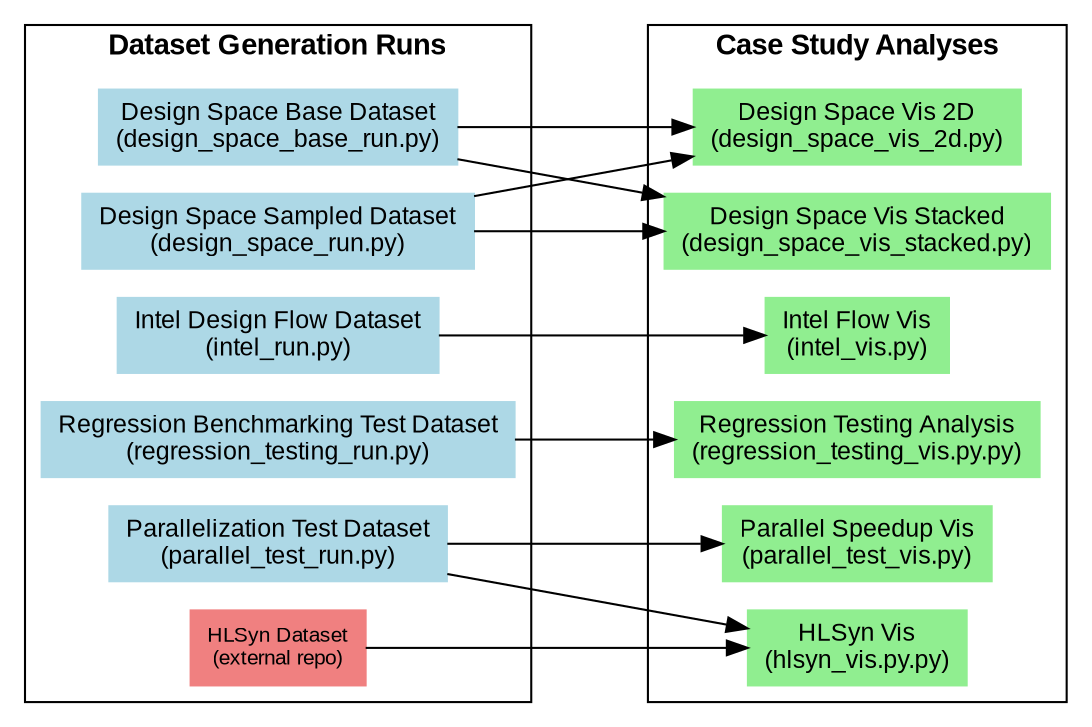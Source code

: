 digraph depends {
    rankdir=LR
    nodesep=0.2; // Increase the space between nodes
    ranksep=1; // Increase the space between ranks
    dpi=300; // Increase the resolution of the image

    // Global node style
    node [fontsize=12, fontname="Arial"];

    // Subgraph for "Dataset Runs"
    subgraph cluster_dataset_runs {
        label=<<b>Dataset Generation Runs</b>>;
        style=filled;
        color=black;
        fillcolor=white;
        fontsize=14;
        fontname="Arial Bold";
        node [style=filled, color=lightblue, shape=rect, fontsize=12, fontname="Arial"];
        
        "Design Space Base" [label="Design Space Base Dataset\n(design_space_base_run.py)"];
        "Design Space Sampled" [label="Design Space Sampled Dataset\n(design_space_run.py)"];
        "Intel Design Flow" [label="Intel Design Flow Dataset\n(intel_run.py)"];
        "Parallelization Test" [label="Parallelization Test Dataset\n(parallel_test_run.py)"];
        "Regression Benchmarking Test" [label="Regression Benchmarking Test Dataset\n(regression_testing_run.py)"];

        "hlsyn" [label="HLSyn Dataset\n(external repo)", style=filled, color=lightcoral, shape=rect, fontsize=10, fontname="Arial"];
    }

    // Subgraph for "Case Study Analysis"
    subgraph cluster_case_study {
        label=<<b>Case Study Analyses</b>>;
        style=filled;
        color=black;
        fillcolor=white;
        fontsize=14;
        fontname="Arial Bold";
        node [style=filled, color=lightgreen, shape=rect, fontsize=12, fontname="Arial"];
        
        "Design Space Vis 2D" [label="Design Space Vis 2D\n(design_space_vis_2d.py)"];
        "Design Space Vis Stacked" [label="Design Space Vis Stacked\n(design_space_vis_stacked.py)"];
        "Regression Testing Analysis" [label="Regression Testing Analysis\n(regression_testing_vis.py.py)"];
        "HLSyn Vis" [label="HLSyn Vis\n(hlsyn_vis.py.py)"];
        "Intel Flow Vis" [label="Intel Flow Vis\n(intel_vis.py)"];
        "Parallel Speedup Vis" [label="Parallel Speedup Vis\n(parallel_test_vis.py)"];
    }

    // Edges between nodes
    "Design Space Base" -> "Design Space Vis 2D";
    "Design Space Sampled" -> "Design Space Vis 2D";

    "Design Space Base" -> "Design Space Vis Stacked";
    "Design Space Sampled" -> "Design Space Vis Stacked";

    "Regression Benchmarking Test" -> "Regression Testing Analysis";

    "Parallelization Test" -> "Parallel Speedup Vis";

    "hlsyn" -> "HLSyn Vis";
    "Parallelization Test" -> "HLSyn Vis";

    "Intel Design Flow" -> "Intel Flow Vis";
}
